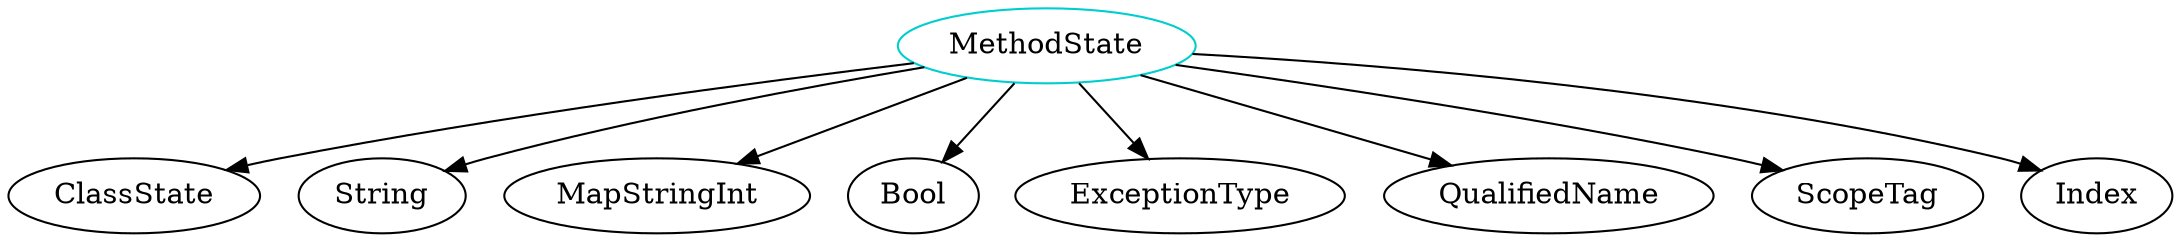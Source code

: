 digraph methodstate{
MethodState	[shape=oval, color=cyan3, label="MethodState"];
MethodState -> ClassState;
MethodState -> String;
MethodState -> MapStringInt;
MethodState -> Bool;
MethodState -> ExceptionType;
MethodState -> QualifiedName;
MethodState -> ScopeTag;
MethodState -> Index;
}
